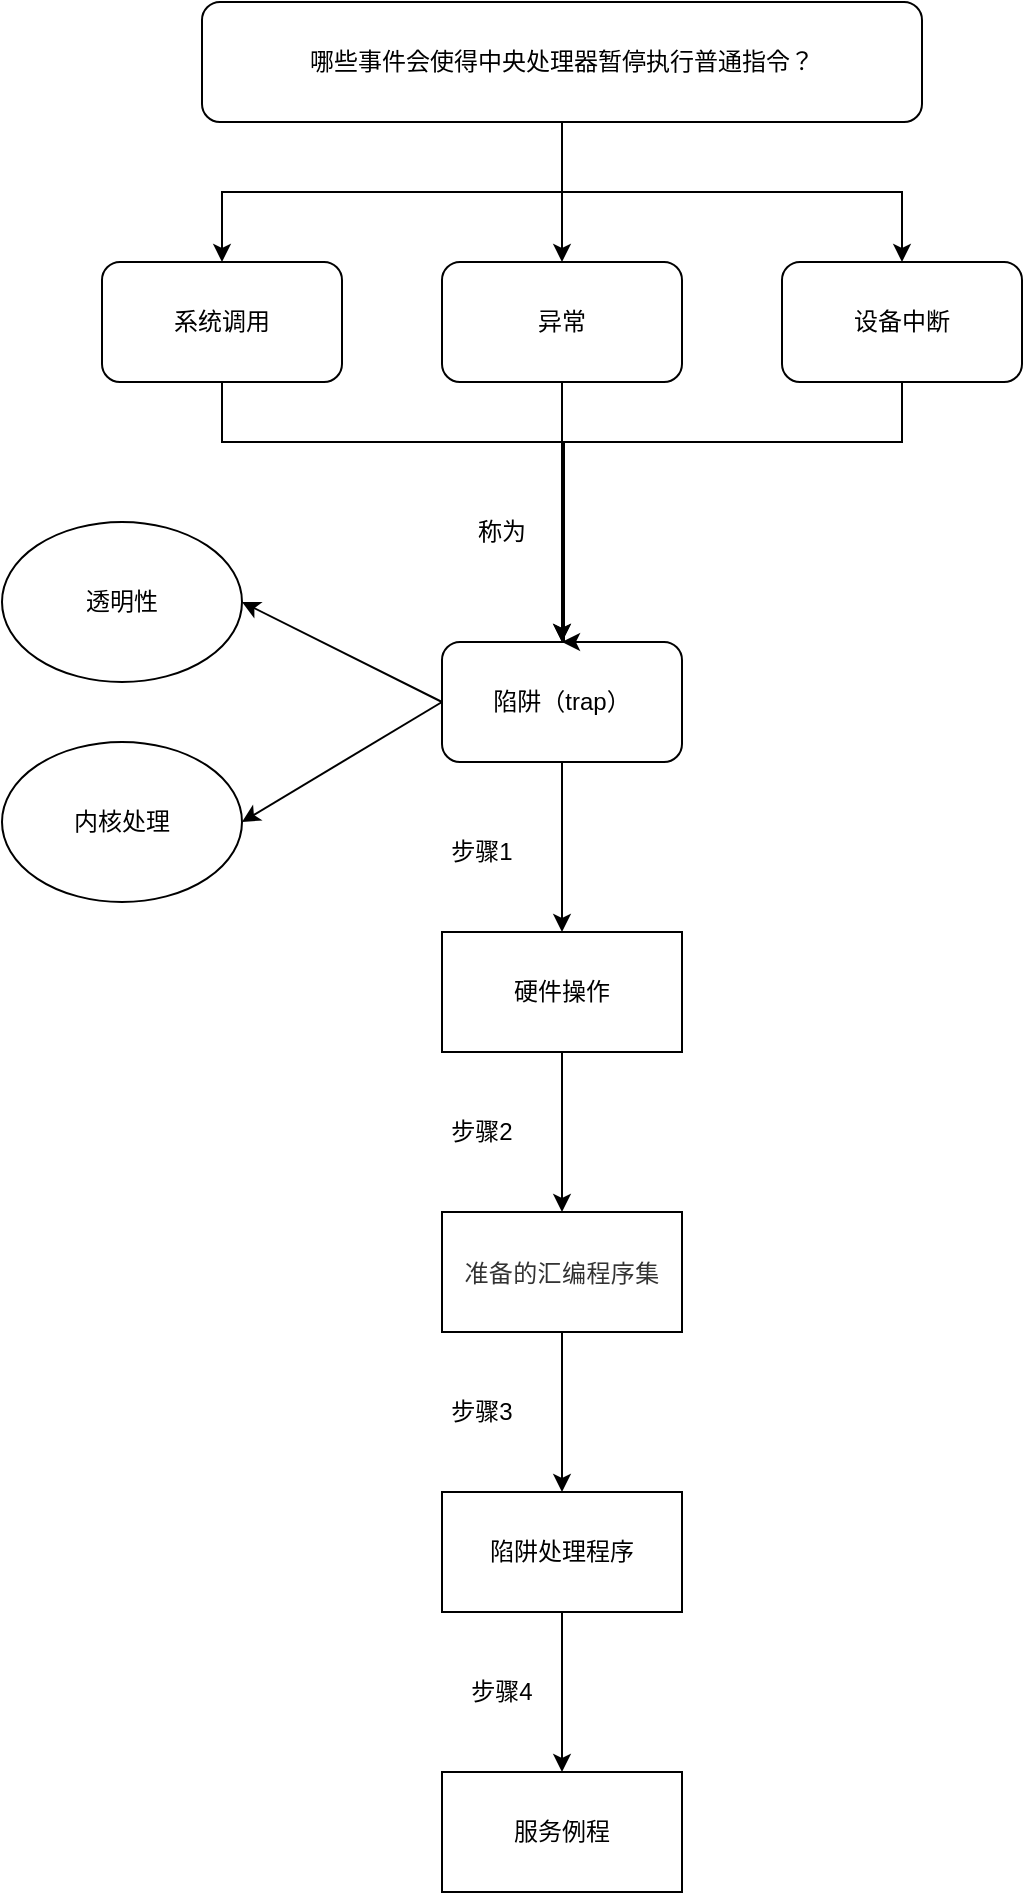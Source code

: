 <mxfile version="26.2.12">
  <diagram name="第 1 页" id="CfO3q5WgeuRWWebZUBo2">
    <mxGraphModel dx="1283" dy="538" grid="1" gridSize="10" guides="1" tooltips="1" connect="1" arrows="1" fold="1" page="1" pageScale="1" pageWidth="827" pageHeight="1169" math="0" shadow="0">
      <root>
        <mxCell id="0" />
        <mxCell id="1" parent="0" />
        <mxCell id="A5C42VaiE8CzKTtVd_B2-27" style="rounded=0;orthogonalLoop=1;jettySize=auto;html=1;exitX=0;exitY=0.5;exitDx=0;exitDy=0;entryX=1;entryY=0.5;entryDx=0;entryDy=0;" edge="1" parent="1" source="A5C42VaiE8CzKTtVd_B2-1" target="A5C42VaiE8CzKTtVd_B2-26">
          <mxGeometry relative="1" as="geometry" />
        </mxCell>
        <mxCell id="A5C42VaiE8CzKTtVd_B2-28" style="rounded=0;orthogonalLoop=1;jettySize=auto;html=1;entryX=1;entryY=0.5;entryDx=0;entryDy=0;exitX=0;exitY=0.5;exitDx=0;exitDy=0;" edge="1" parent="1" source="A5C42VaiE8CzKTtVd_B2-1" target="A5C42VaiE8CzKTtVd_B2-25">
          <mxGeometry relative="1" as="geometry" />
        </mxCell>
        <mxCell id="A5C42VaiE8CzKTtVd_B2-32" style="edgeStyle=orthogonalEdgeStyle;curved=1;rounded=0;orthogonalLoop=1;jettySize=auto;html=1;exitX=0.5;exitY=1;exitDx=0;exitDy=0;entryX=0.5;entryY=0;entryDx=0;entryDy=0;" edge="1" parent="1" source="A5C42VaiE8CzKTtVd_B2-1" target="A5C42VaiE8CzKTtVd_B2-31">
          <mxGeometry relative="1" as="geometry" />
        </mxCell>
        <mxCell id="A5C42VaiE8CzKTtVd_B2-1" value="陷阱（trap）" style="rounded=1;whiteSpace=wrap;html=1;" vertex="1" parent="1">
          <mxGeometry x="330" y="410" width="120" height="60" as="geometry" />
        </mxCell>
        <mxCell id="A5C42VaiE8CzKTtVd_B2-10" style="edgeStyle=orthogonalEdgeStyle;rounded=0;orthogonalLoop=1;jettySize=auto;html=1;entryX=0.5;entryY=0;entryDx=0;entryDy=0;" edge="1" parent="1" source="A5C42VaiE8CzKTtVd_B2-6" target="A5C42VaiE8CzKTtVd_B2-9">
          <mxGeometry relative="1" as="geometry" />
        </mxCell>
        <mxCell id="A5C42VaiE8CzKTtVd_B2-12" style="edgeStyle=orthogonalEdgeStyle;rounded=0;orthogonalLoop=1;jettySize=auto;html=1;" edge="1" parent="1" source="A5C42VaiE8CzKTtVd_B2-6" target="A5C42VaiE8CzKTtVd_B2-11">
          <mxGeometry relative="1" as="geometry" />
        </mxCell>
        <mxCell id="A5C42VaiE8CzKTtVd_B2-13" style="edgeStyle=orthogonalEdgeStyle;rounded=0;orthogonalLoop=1;jettySize=auto;html=1;entryX=0.5;entryY=0;entryDx=0;entryDy=0;" edge="1" parent="1" source="A5C42VaiE8CzKTtVd_B2-6" target="A5C42VaiE8CzKTtVd_B2-7">
          <mxGeometry relative="1" as="geometry" />
        </mxCell>
        <mxCell id="A5C42VaiE8CzKTtVd_B2-6" value="哪些事件会使得中央处理器暂停执行普通指令？" style="rounded=1;whiteSpace=wrap;html=1;" vertex="1" parent="1">
          <mxGeometry x="210" y="90" width="360" height="60" as="geometry" />
        </mxCell>
        <mxCell id="A5C42VaiE8CzKTtVd_B2-16" style="edgeStyle=orthogonalEdgeStyle;rounded=0;orthogonalLoop=1;jettySize=auto;html=1;exitX=0.5;exitY=1;exitDx=0;exitDy=0;entryX=0.5;entryY=0;entryDx=0;entryDy=0;" edge="1" parent="1" source="A5C42VaiE8CzKTtVd_B2-7" target="A5C42VaiE8CzKTtVd_B2-1">
          <mxGeometry relative="1" as="geometry">
            <Array as="points">
              <mxPoint x="220" y="310" />
              <mxPoint x="390" y="310" />
            </Array>
          </mxGeometry>
        </mxCell>
        <mxCell id="A5C42VaiE8CzKTtVd_B2-7" value="系统调用" style="whiteSpace=wrap;html=1;rounded=1;" vertex="1" parent="1">
          <mxGeometry x="160" y="220" width="120" height="60" as="geometry" />
        </mxCell>
        <mxCell id="A5C42VaiE8CzKTtVd_B2-17" style="edgeStyle=orthogonalEdgeStyle;curved=1;rounded=0;orthogonalLoop=1;jettySize=auto;html=1;entryX=0.5;entryY=0;entryDx=0;entryDy=0;" edge="1" parent="1" source="A5C42VaiE8CzKTtVd_B2-9" target="A5C42VaiE8CzKTtVd_B2-1">
          <mxGeometry relative="1" as="geometry">
            <mxPoint x="390" y="350" as="targetPoint" />
          </mxGeometry>
        </mxCell>
        <mxCell id="A5C42VaiE8CzKTtVd_B2-9" value="异常" style="rounded=1;whiteSpace=wrap;html=1;" vertex="1" parent="1">
          <mxGeometry x="330" y="220" width="120" height="60" as="geometry" />
        </mxCell>
        <mxCell id="A5C42VaiE8CzKTtVd_B2-21" style="edgeStyle=orthogonalEdgeStyle;rounded=0;orthogonalLoop=1;jettySize=auto;html=1;entryX=0.5;entryY=0;entryDx=0;entryDy=0;" edge="1" parent="1" source="A5C42VaiE8CzKTtVd_B2-11" target="A5C42VaiE8CzKTtVd_B2-1">
          <mxGeometry relative="1" as="geometry">
            <mxPoint x="390" y="350" as="targetPoint" />
            <Array as="points">
              <mxPoint x="560" y="310" />
              <mxPoint x="391" y="310" />
            </Array>
          </mxGeometry>
        </mxCell>
        <mxCell id="A5C42VaiE8CzKTtVd_B2-11" value="设备中断" style="rounded=1;whiteSpace=wrap;html=1;" vertex="1" parent="1">
          <mxGeometry x="500" y="220" width="120" height="60" as="geometry" />
        </mxCell>
        <mxCell id="A5C42VaiE8CzKTtVd_B2-22" value="称为" style="text;html=1;align=center;verticalAlign=middle;whiteSpace=wrap;rounded=0;" vertex="1" parent="1">
          <mxGeometry x="330" y="340" width="60" height="30" as="geometry" />
        </mxCell>
        <mxCell id="A5C42VaiE8CzKTtVd_B2-25" value="透明性" style="ellipse;whiteSpace=wrap;html=1;" vertex="1" parent="1">
          <mxGeometry x="110" y="350" width="120" height="80" as="geometry" />
        </mxCell>
        <mxCell id="A5C42VaiE8CzKTtVd_B2-26" value="内核处理" style="ellipse;whiteSpace=wrap;html=1;" vertex="1" parent="1">
          <mxGeometry x="110" y="460" width="120" height="80" as="geometry" />
        </mxCell>
        <mxCell id="A5C42VaiE8CzKTtVd_B2-36" value="" style="edgeStyle=orthogonalEdgeStyle;curved=1;rounded=0;orthogonalLoop=1;jettySize=auto;html=1;" edge="1" parent="1" source="A5C42VaiE8CzKTtVd_B2-31" target="A5C42VaiE8CzKTtVd_B2-35">
          <mxGeometry relative="1" as="geometry" />
        </mxCell>
        <mxCell id="A5C42VaiE8CzKTtVd_B2-31" value="硬件操作" style="rounded=0;whiteSpace=wrap;html=1;" vertex="1" parent="1">
          <mxGeometry x="330" y="555" width="120" height="60" as="geometry" />
        </mxCell>
        <mxCell id="A5C42VaiE8CzKTtVd_B2-33" value="步骤1" style="text;html=1;align=center;verticalAlign=middle;whiteSpace=wrap;rounded=0;" vertex="1" parent="1">
          <mxGeometry x="320" y="500" width="60" height="30" as="geometry" />
        </mxCell>
        <mxCell id="A5C42VaiE8CzKTtVd_B2-39" value="" style="edgeStyle=orthogonalEdgeStyle;curved=1;rounded=0;orthogonalLoop=1;jettySize=auto;html=1;" edge="1" parent="1" source="A5C42VaiE8CzKTtVd_B2-35" target="A5C42VaiE8CzKTtVd_B2-38">
          <mxGeometry relative="1" as="geometry" />
        </mxCell>
        <mxCell id="A5C42VaiE8CzKTtVd_B2-35" value="&lt;span style=&quot;color: rgb(51, 51, 51); font-family: &amp;quot;Helvetica Neue&amp;quot;, Helvetica, Arial, sans-serif; letter-spacing: 0.2px; orphans: 3; text-align: start; widows: 3; background-color: rgb(255, 255, 255);&quot;&gt;&lt;font style=&quot;font-size: 12px;&quot;&gt;准备的汇编程序集&lt;/font&gt;&lt;/span&gt;" style="rounded=0;whiteSpace=wrap;html=1;" vertex="1" parent="1">
          <mxGeometry x="330" y="695" width="120" height="60" as="geometry" />
        </mxCell>
        <mxCell id="A5C42VaiE8CzKTtVd_B2-37" value="步骤2" style="text;html=1;align=center;verticalAlign=middle;whiteSpace=wrap;rounded=0;" vertex="1" parent="1">
          <mxGeometry x="320" y="640" width="60" height="30" as="geometry" />
        </mxCell>
        <mxCell id="A5C42VaiE8CzKTtVd_B2-41" value="" style="edgeStyle=orthogonalEdgeStyle;curved=1;rounded=0;orthogonalLoop=1;jettySize=auto;html=1;" edge="1" parent="1" source="A5C42VaiE8CzKTtVd_B2-38" target="A5C42VaiE8CzKTtVd_B2-40">
          <mxGeometry relative="1" as="geometry" />
        </mxCell>
        <mxCell id="A5C42VaiE8CzKTtVd_B2-38" value="陷阱处理程序" style="rounded=0;whiteSpace=wrap;html=1;" vertex="1" parent="1">
          <mxGeometry x="330" y="835" width="120" height="60" as="geometry" />
        </mxCell>
        <mxCell id="A5C42VaiE8CzKTtVd_B2-40" value="服务例程" style="rounded=0;whiteSpace=wrap;html=1;" vertex="1" parent="1">
          <mxGeometry x="330" y="975" width="120" height="60" as="geometry" />
        </mxCell>
        <mxCell id="A5C42VaiE8CzKTtVd_B2-42" value="步骤3" style="text;html=1;align=center;verticalAlign=middle;whiteSpace=wrap;rounded=0;" vertex="1" parent="1">
          <mxGeometry x="320" y="780" width="60" height="30" as="geometry" />
        </mxCell>
        <mxCell id="A5C42VaiE8CzKTtVd_B2-43" value="步骤4" style="text;html=1;align=center;verticalAlign=middle;whiteSpace=wrap;rounded=0;" vertex="1" parent="1">
          <mxGeometry x="330" y="920" width="60" height="30" as="geometry" />
        </mxCell>
      </root>
    </mxGraphModel>
  </diagram>
</mxfile>
